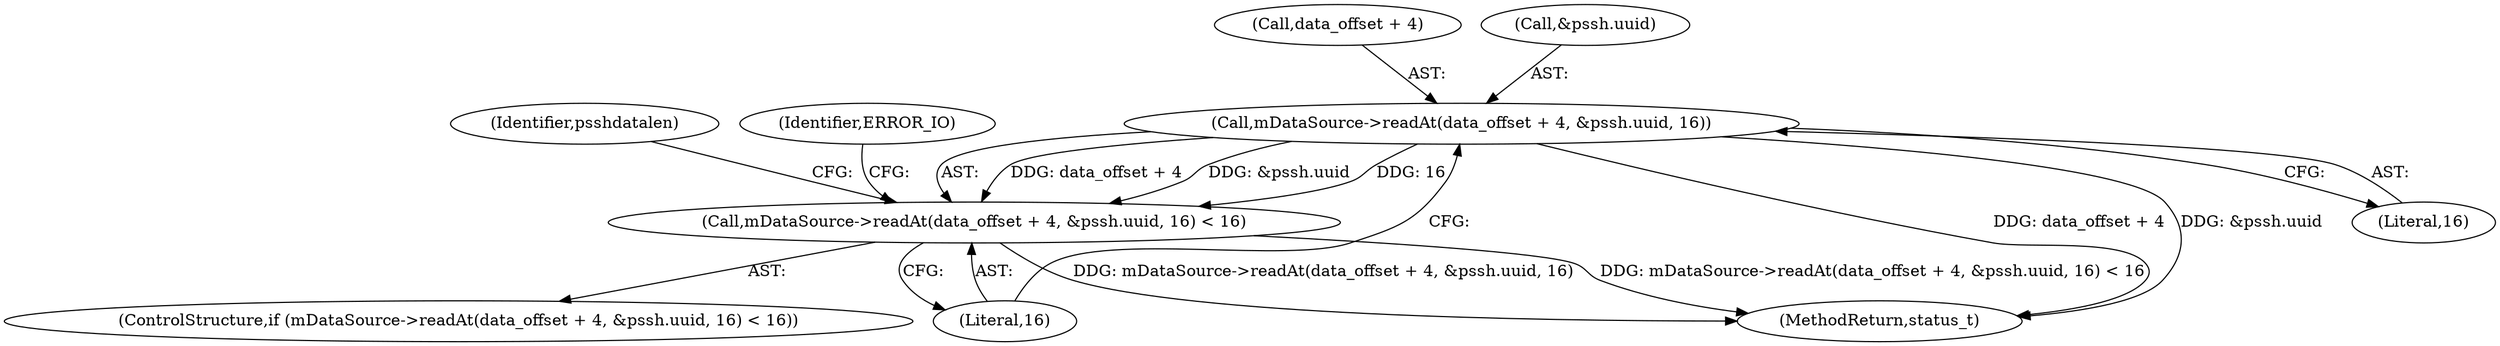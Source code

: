 digraph "0_Android_6fe85f7e15203e48df2cc3e8e1c4bc6ad49dc968@API" {
"1001007" [label="(Call,mDataSource->readAt(data_offset + 4, &pssh.uuid, 16))"];
"1001006" [label="(Call,mDataSource->readAt(data_offset + 4, &pssh.uuid, 16) < 16)"];
"1001008" [label="(Call,data_offset + 4)"];
"1001005" [label="(ControlStructure,if (mDataSource->readAt(data_offset + 4, &pssh.uuid, 16) < 16))"];
"1001022" [label="(Identifier,psshdatalen)"];
"1001015" [label="(Literal,16)"];
"1001019" [label="(Identifier,ERROR_IO)"];
"1001007" [label="(Call,mDataSource->readAt(data_offset + 4, &pssh.uuid, 16))"];
"1001016" [label="(Literal,16)"];
"1001011" [label="(Call,&pssh.uuid)"];
"1002931" [label="(MethodReturn,status_t)"];
"1001006" [label="(Call,mDataSource->readAt(data_offset + 4, &pssh.uuid, 16) < 16)"];
"1001007" -> "1001006"  [label="AST: "];
"1001007" -> "1001015"  [label="CFG: "];
"1001008" -> "1001007"  [label="AST: "];
"1001011" -> "1001007"  [label="AST: "];
"1001015" -> "1001007"  [label="AST: "];
"1001016" -> "1001007"  [label="CFG: "];
"1001007" -> "1002931"  [label="DDG: data_offset + 4"];
"1001007" -> "1002931"  [label="DDG: &pssh.uuid"];
"1001007" -> "1001006"  [label="DDG: data_offset + 4"];
"1001007" -> "1001006"  [label="DDG: &pssh.uuid"];
"1001007" -> "1001006"  [label="DDG: 16"];
"1001006" -> "1001005"  [label="AST: "];
"1001006" -> "1001016"  [label="CFG: "];
"1001016" -> "1001006"  [label="AST: "];
"1001019" -> "1001006"  [label="CFG: "];
"1001022" -> "1001006"  [label="CFG: "];
"1001006" -> "1002931"  [label="DDG: mDataSource->readAt(data_offset + 4, &pssh.uuid, 16)"];
"1001006" -> "1002931"  [label="DDG: mDataSource->readAt(data_offset + 4, &pssh.uuid, 16) < 16"];
}

